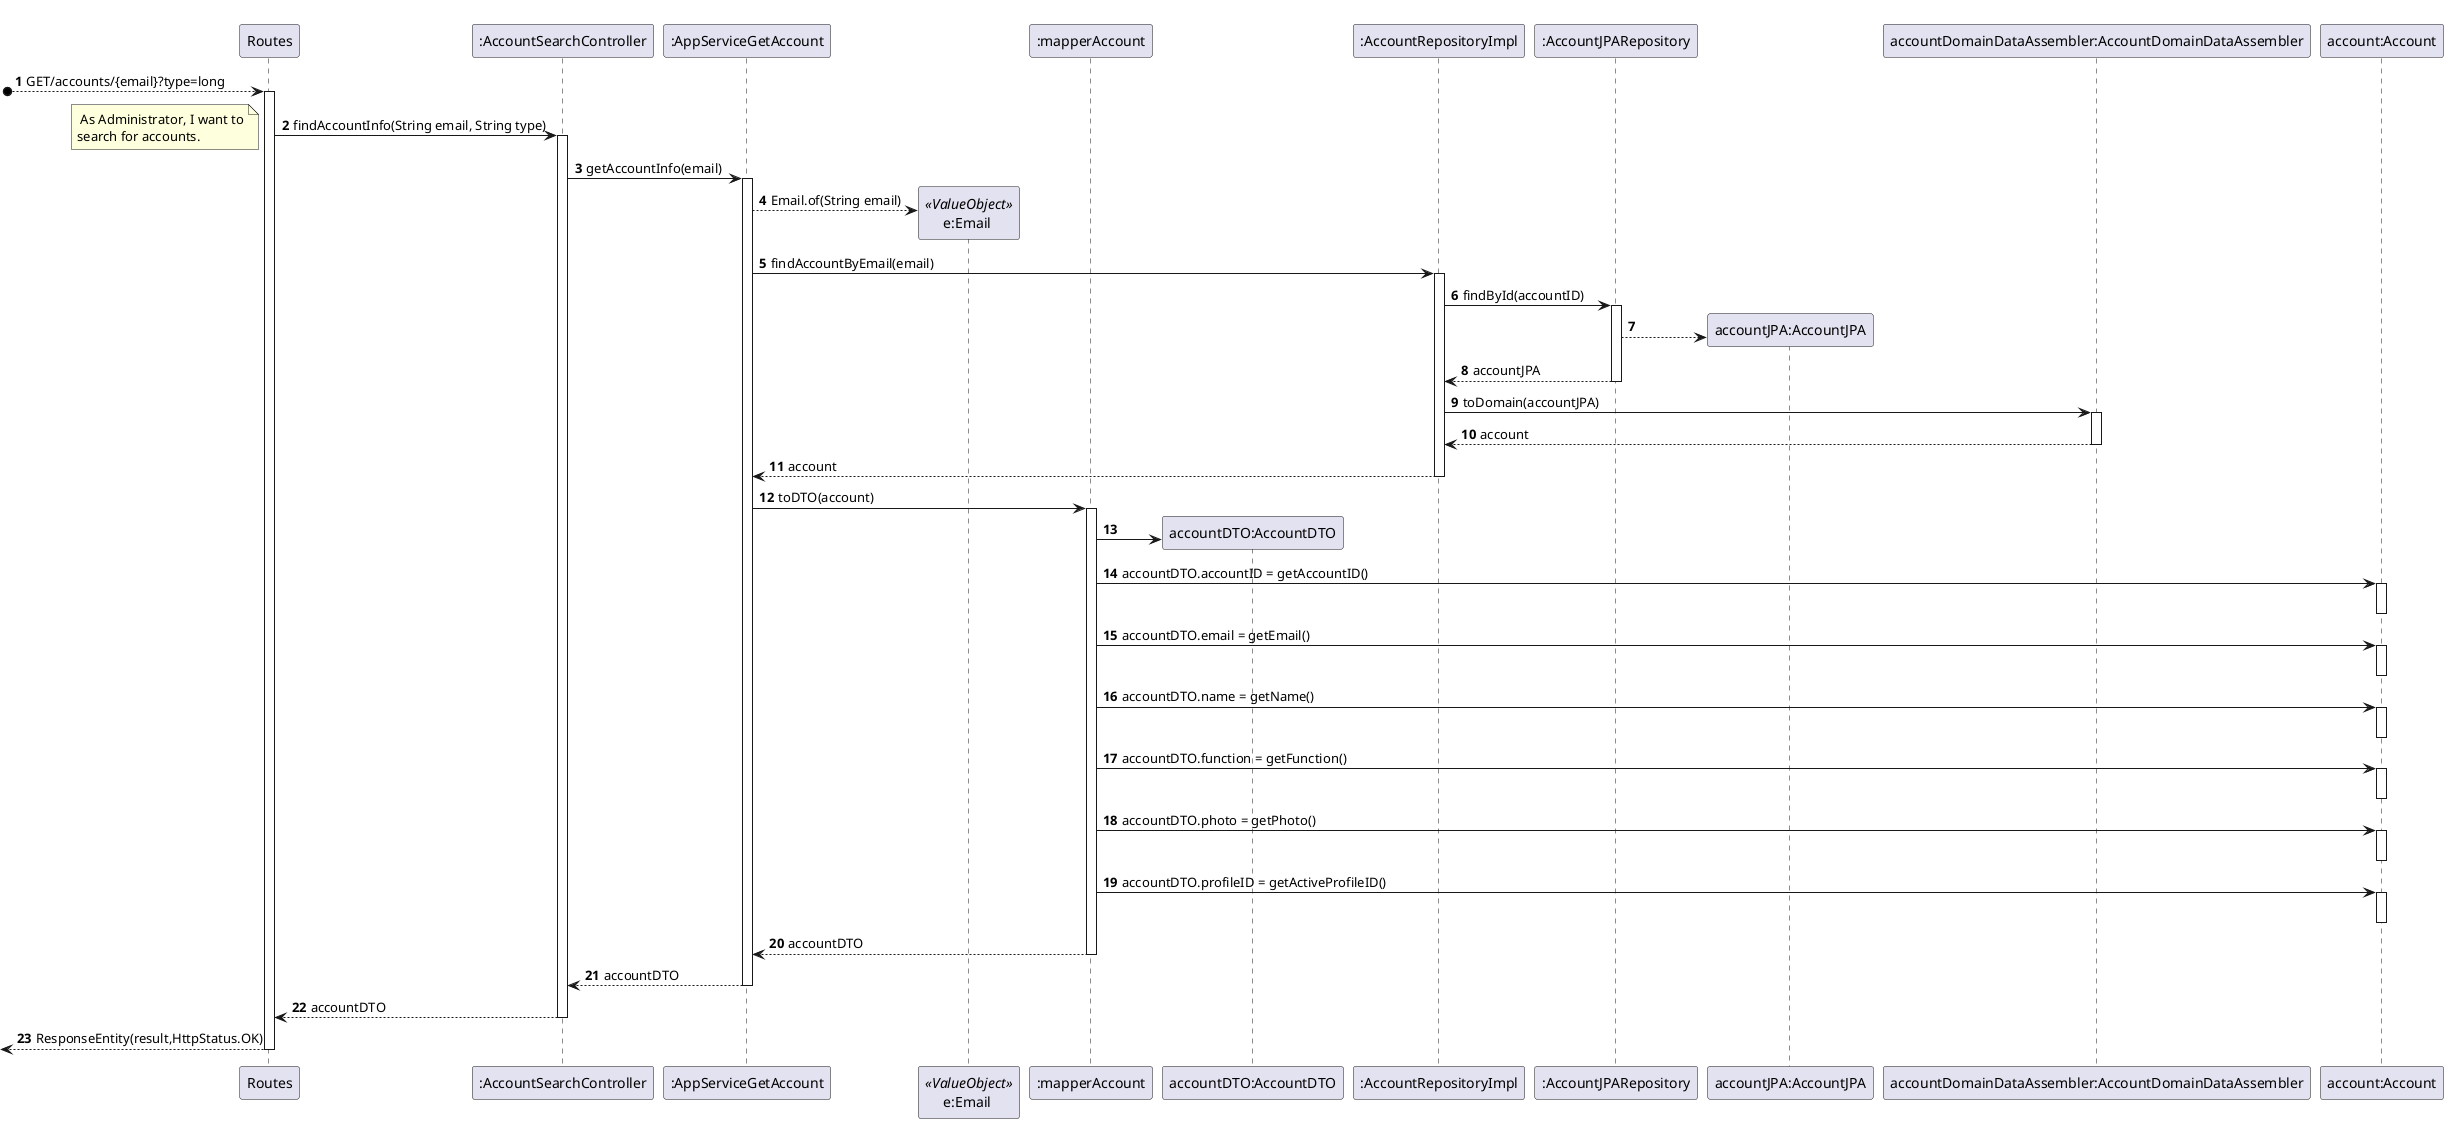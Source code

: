 @startuml
'https://plantuml.com/sequence-diagram

autonumber

participant "Routes" as server
participant ":AccountSearchController" as control
participant ":AppServiceGetAccount" as ASAccount
participant "e:Email " as VOEmail<<ValueObject>>
participant ":mapperAccount" as MapAccount
participant "accountDTO:AccountDTO" as DTOAc
participant ":AccountRepositoryImpl" as RepAccount
participant ":AccountJPARepository" as RepoJPA
participant "accountJPA:AccountJPA" as JPA
participant "accountDomainDataAssembler:AccountDomainDataAssembler" as Assembler
participant "account:Account" as Account





[o--> server :GET/accounts/{email}?type=long
activate server
server -> control :findAccountInfo(String email, String type)
note left
 As Administrator, I want to
search for accounts.
end note
activate control
control -> ASAccount :getAccountInfo(email)


activate ASAccount
ASAccount -->VOEmail** : Email.of(String email)

ASAccount -> RepAccount : findAccountByEmail(email)

activate RepAccount

RepAccount->RepoJPA : findById(accountID)
activate RepoJPA
RepoJPA -->JPA**
RepoJPA --> RepAccount : accountJPA
deactivate RepoJPA
RepAccount -> Assembler : toDomain(accountJPA)
activate Assembler
Assembler --> RepAccount : account
deactivate Assembler

RepAccount --> ASAccount :account

deactivate Account
deactivate RepAccount
ASAccount -> MapAccount : toDTO(account)
activate MapAccount

MapAccount -> DTOAc**

MapAccount -> Account : accountDTO.accountID = getAccountID()

activate Account


deactivate Account
MapAccount -> Account : accountDTO.email = getEmail()
activate Account
deactivate Account
MapAccount -> Account : accountDTO.name = getName()
activate Account

deactivate Account
MapAccount -> Account : accountDTO.function = getFunction()
activate Account

deactivate Account
MapAccount -> Account : accountDTO.photo = getPhoto()
activate Account

deactivate Account
MapAccount -> Account : accountDTO.profileID = getActiveProfileID()
activate Account

deactivate Account

MapAccount --> ASAccount : accountDTO
deactivate MapAccount

ASAccount --> control : accountDTO

deactivate ASAccount
control --> server : accountDTO
deactivate control

[<--server : ResponseEntity(result,HttpStatus.OK)
deactivate server
deactivate Account
deactivate RepAccount
deactivate ASAccount
deactivate MapAccount


@enduml